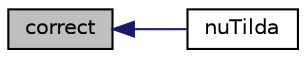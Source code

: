 digraph "correct"
{
  bgcolor="transparent";
  edge [fontname="Helvetica",fontsize="10",labelfontname="Helvetica",labelfontsize="10"];
  node [fontname="Helvetica",fontsize="10",shape=record];
  rankdir="LR";
  Node1059 [label="correct",height=0.2,width=0.4,color="black", fillcolor="grey75", style="filled", fontcolor="black"];
  Node1059 -> Node1060 [dir="back",color="midnightblue",fontsize="10",style="solid",fontname="Helvetica"];
  Node1060 [label="nuTilda",height=0.2,width=0.4,color="black",URL="$a32289.html#a7e36a5d192e23cd0ce2858999d282a9a"];
}
